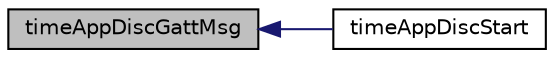 digraph "timeAppDiscGattMsg"
{
  edge [fontname="Helvetica",fontsize="10",labelfontname="Helvetica",labelfontsize="10"];
  node [fontname="Helvetica",fontsize="10",shape=record];
  rankdir="LR";
  Node1 [label="timeAppDiscGattMsg",height=0.2,width=0.4,color="black", fillcolor="grey75", style="filled" fontcolor="black"];
  Node1 -> Node2 [dir="back",color="midnightblue",fontsize="10",style="solid",fontname="Helvetica"];
  Node2 [label="timeAppDiscStart",height=0.2,width=0.4,color="black", fillcolor="white", style="filled",URL="$_time_app_2_source_2timeapp_8h.html#a259e752ffb1a214ff22ef4cad46f3633"];
}
